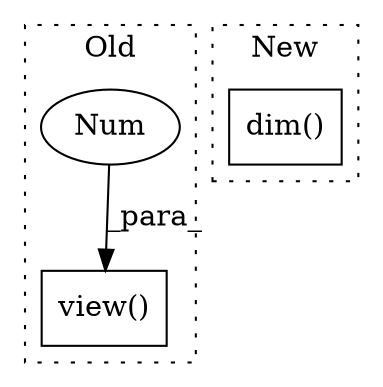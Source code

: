 digraph G {
subgraph cluster0 {
1 [label="view()" a="75" s="3065,3106" l="15,1" shape="box"];
3 [label="Num" a="76" s="3105" l="1" shape="ellipse"];
label = "Old";
style="dotted";
}
subgraph cluster1 {
2 [label="dim()" a="75" s="2956" l="7" shape="box"];
label = "New";
style="dotted";
}
3 -> 1 [label="_para_"];
}
